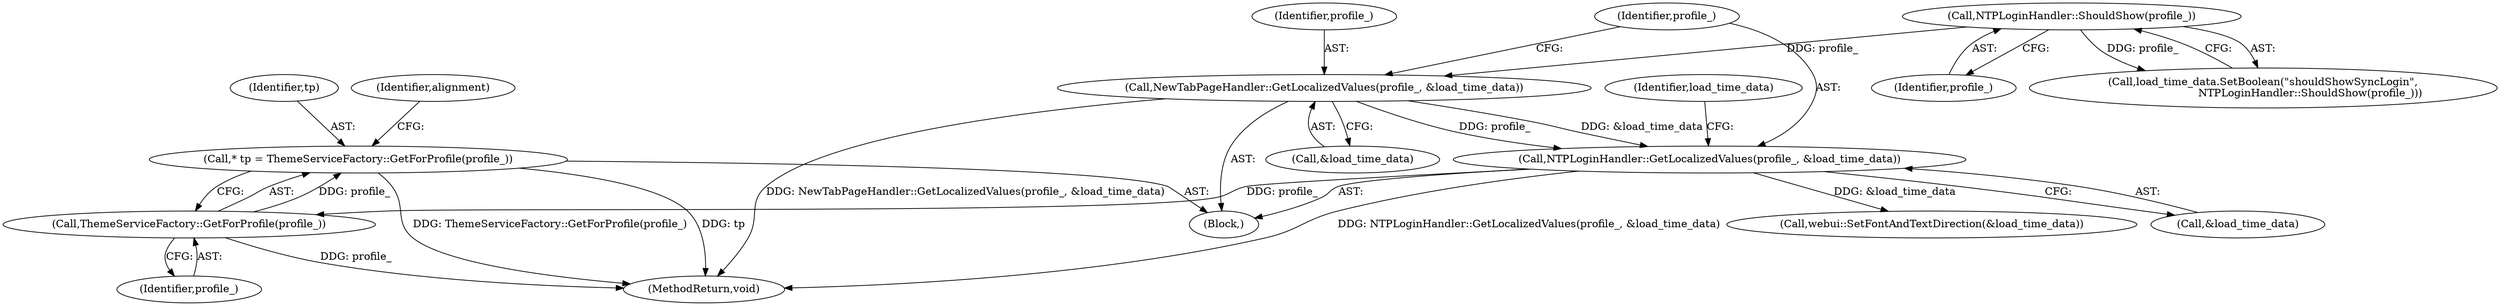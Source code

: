 digraph "0_Chrome_438b99bc730bc665eedfc62c4eb864c981e5c65f_2@pointer" {
"1000334" [label="(Call,* tp = ThemeServiceFactory::GetForProfile(profile_))"];
"1000336" [label="(Call,ThemeServiceFactory::GetForProfile(profile_))"];
"1000323" [label="(Call,NTPLoginHandler::GetLocalizedValues(profile_, &load_time_data))"];
"1000319" [label="(Call,NewTabPageHandler::GetLocalizedValues(profile_, &load_time_data))"];
"1000222" [label="(Call,NTPLoginHandler::ShouldShow(profile_))"];
"1000327" [label="(Call,webui::SetFontAndTextDirection(&load_time_data))"];
"1000220" [label="(Call,load_time_data.SetBoolean(\"shouldShowSyncLogin\",\n                            NTPLoginHandler::ShouldShow(profile_)))"];
"1000329" [label="(Identifier,load_time_data)"];
"1000335" [label="(Identifier,tp)"];
"1000337" [label="(Identifier,profile_)"];
"1000325" [label="(Call,&load_time_data)"];
"1000324" [label="(Identifier,profile_)"];
"1000223" [label="(Identifier,profile_)"];
"1000101" [label="(Block,)"];
"1000340" [label="(Identifier,alignment)"];
"1000417" [label="(MethodReturn,void)"];
"1000319" [label="(Call,NewTabPageHandler::GetLocalizedValues(profile_, &load_time_data))"];
"1000321" [label="(Call,&load_time_data)"];
"1000323" [label="(Call,NTPLoginHandler::GetLocalizedValues(profile_, &load_time_data))"];
"1000334" [label="(Call,* tp = ThemeServiceFactory::GetForProfile(profile_))"];
"1000336" [label="(Call,ThemeServiceFactory::GetForProfile(profile_))"];
"1000222" [label="(Call,NTPLoginHandler::ShouldShow(profile_))"];
"1000320" [label="(Identifier,profile_)"];
"1000334" -> "1000101"  [label="AST: "];
"1000334" -> "1000336"  [label="CFG: "];
"1000335" -> "1000334"  [label="AST: "];
"1000336" -> "1000334"  [label="AST: "];
"1000340" -> "1000334"  [label="CFG: "];
"1000334" -> "1000417"  [label="DDG: ThemeServiceFactory::GetForProfile(profile_)"];
"1000334" -> "1000417"  [label="DDG: tp"];
"1000336" -> "1000334"  [label="DDG: profile_"];
"1000336" -> "1000337"  [label="CFG: "];
"1000337" -> "1000336"  [label="AST: "];
"1000336" -> "1000417"  [label="DDG: profile_"];
"1000323" -> "1000336"  [label="DDG: profile_"];
"1000323" -> "1000101"  [label="AST: "];
"1000323" -> "1000325"  [label="CFG: "];
"1000324" -> "1000323"  [label="AST: "];
"1000325" -> "1000323"  [label="AST: "];
"1000329" -> "1000323"  [label="CFG: "];
"1000323" -> "1000417"  [label="DDG: NTPLoginHandler::GetLocalizedValues(profile_, &load_time_data)"];
"1000319" -> "1000323"  [label="DDG: profile_"];
"1000319" -> "1000323"  [label="DDG: &load_time_data"];
"1000323" -> "1000327"  [label="DDG: &load_time_data"];
"1000319" -> "1000101"  [label="AST: "];
"1000319" -> "1000321"  [label="CFG: "];
"1000320" -> "1000319"  [label="AST: "];
"1000321" -> "1000319"  [label="AST: "];
"1000324" -> "1000319"  [label="CFG: "];
"1000319" -> "1000417"  [label="DDG: NewTabPageHandler::GetLocalizedValues(profile_, &load_time_data)"];
"1000222" -> "1000319"  [label="DDG: profile_"];
"1000222" -> "1000220"  [label="AST: "];
"1000222" -> "1000223"  [label="CFG: "];
"1000223" -> "1000222"  [label="AST: "];
"1000220" -> "1000222"  [label="CFG: "];
"1000222" -> "1000220"  [label="DDG: profile_"];
}
